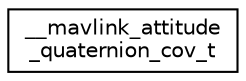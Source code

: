 digraph "Graphical Class Hierarchy"
{
 // INTERACTIVE_SVG=YES
  edge [fontname="Helvetica",fontsize="10",labelfontname="Helvetica",labelfontsize="10"];
  node [fontname="Helvetica",fontsize="10",shape=record];
  rankdir="LR";
  Node1 [label="__mavlink_attitude\l_quaternion_cov_t",height=0.2,width=0.4,color="black", fillcolor="white", style="filled",URL="$struct____mavlink__attitude__quaternion__cov__t.html"];
}
